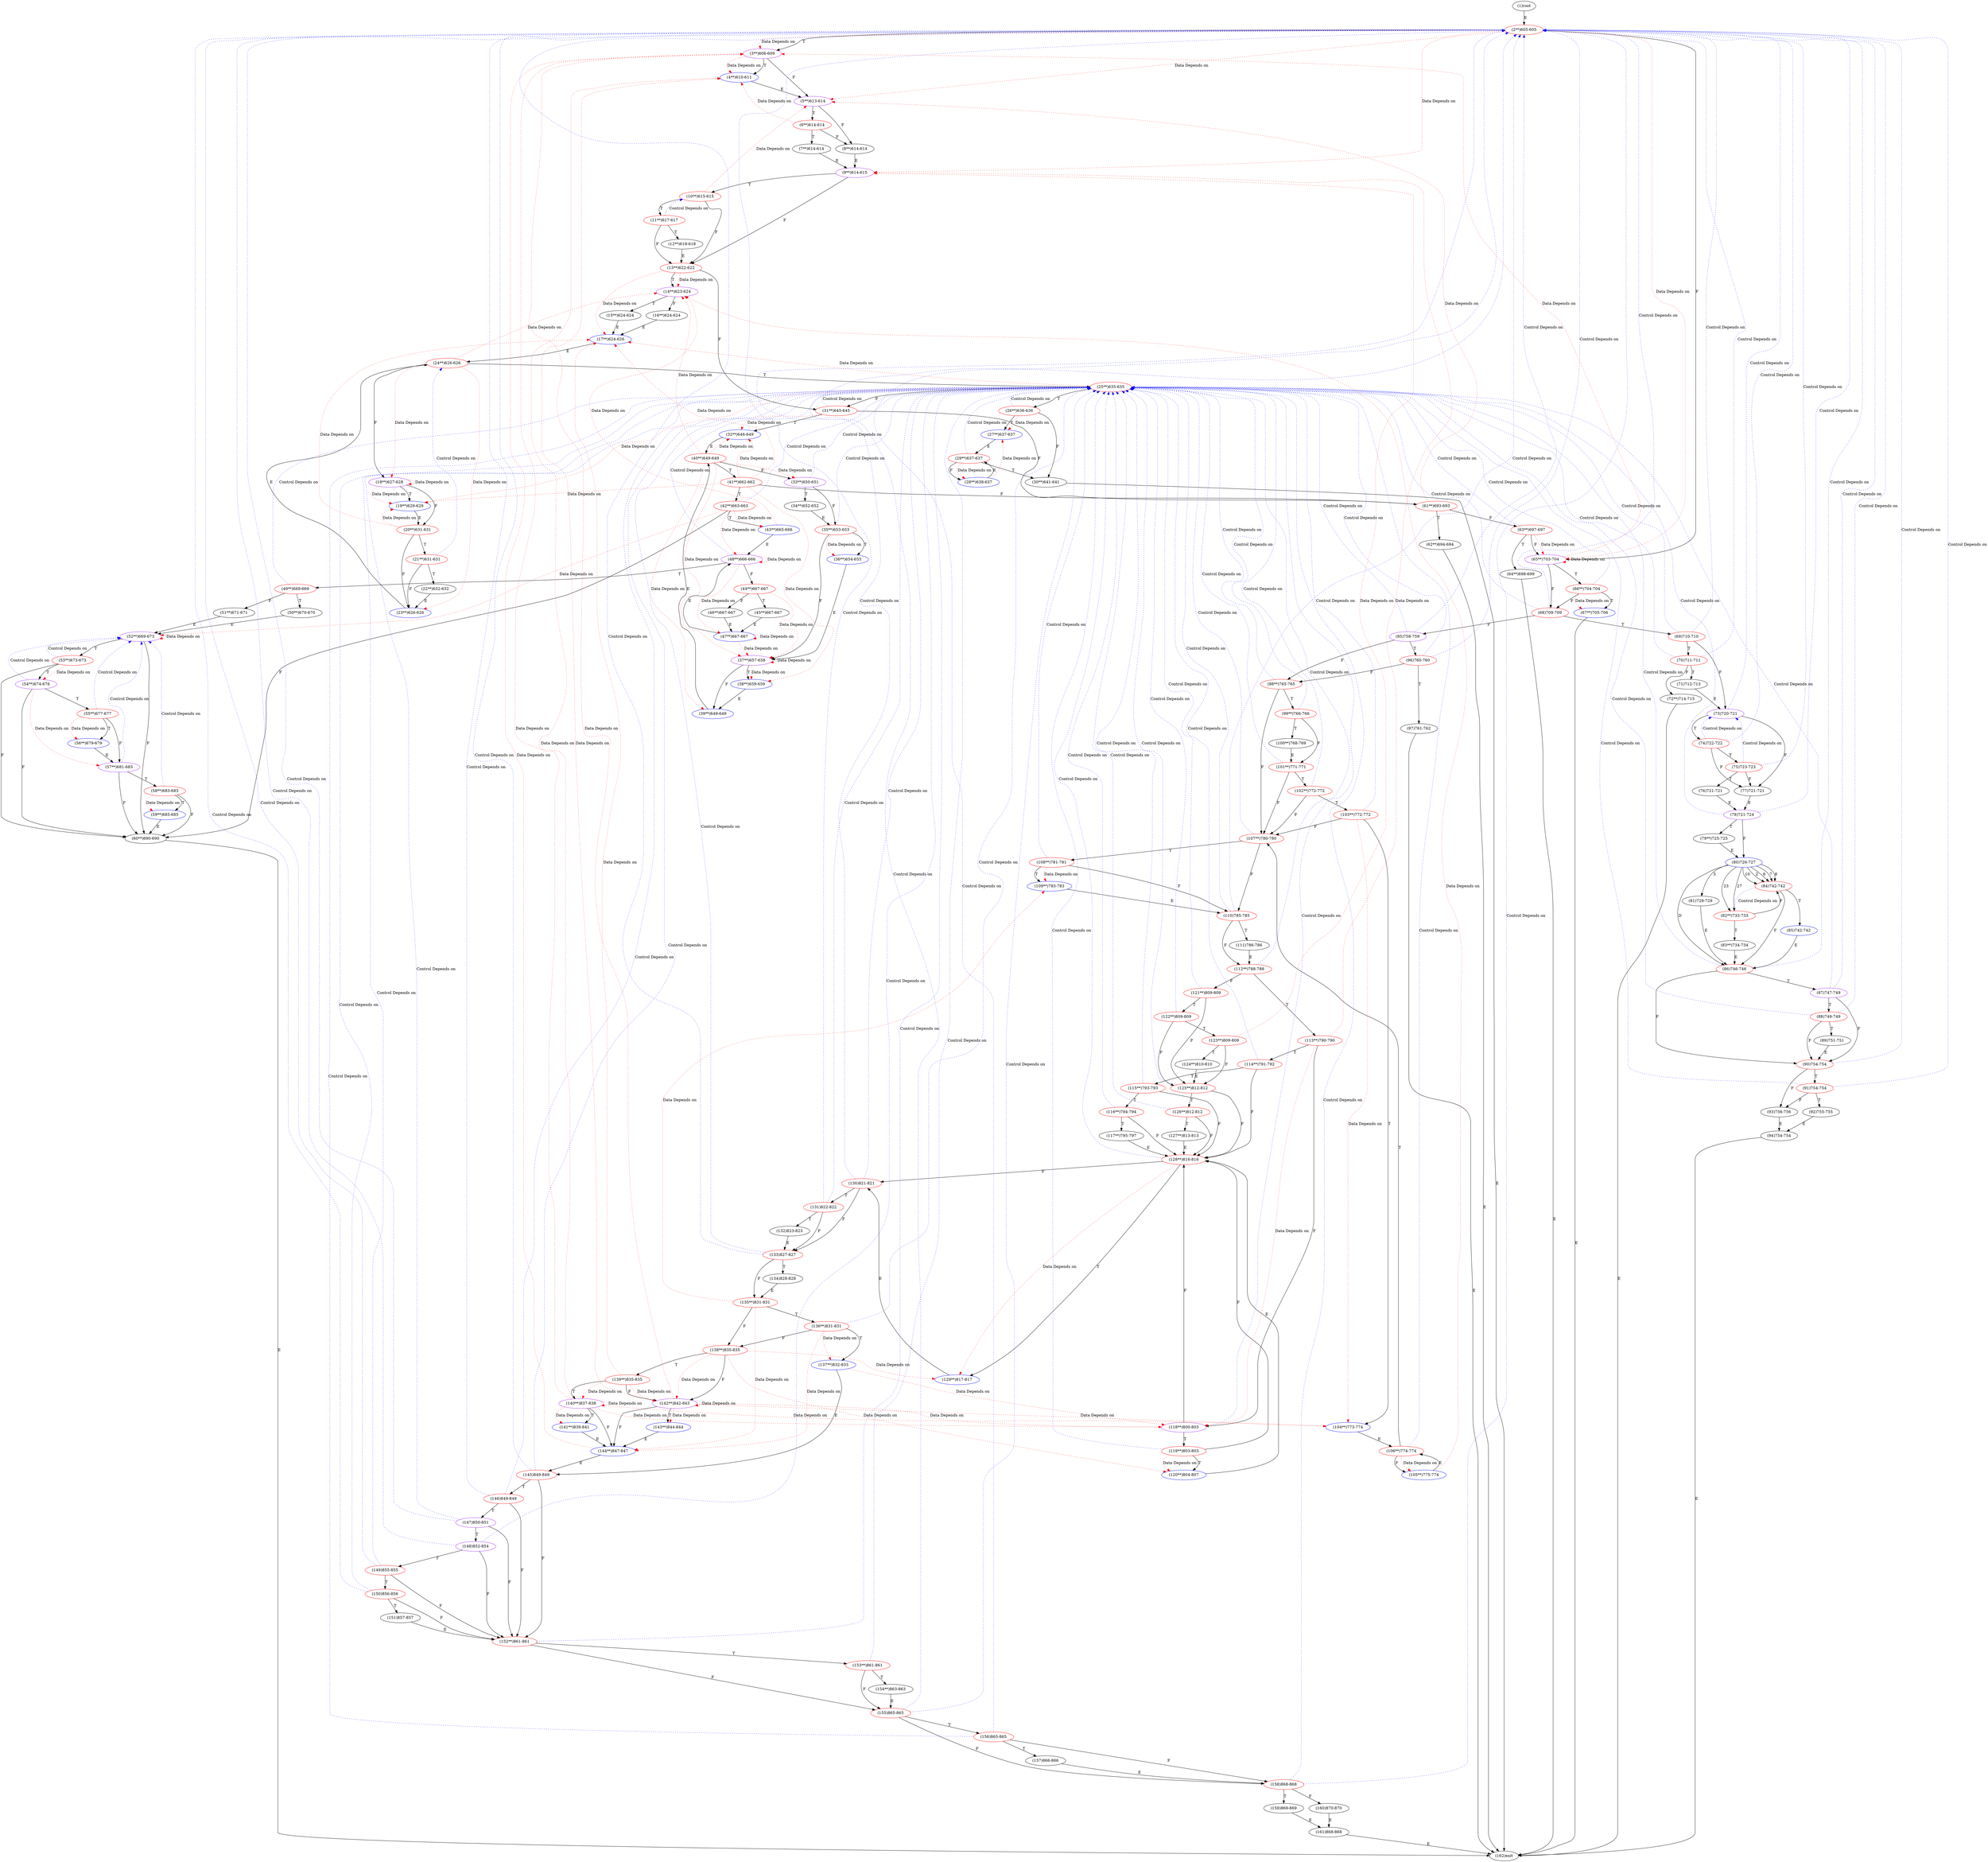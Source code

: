 digraph "" { 
1[ label="(1)root"];
2[ label="(2**)605-605",color=red];
3[ label="(3**)606-609",color=purple];
4[ label="(4**)610-611",color=blue];
5[ label="(5**)613-614",color=purple];
6[ label="(6**)614-614",color=red];
7[ label="(7**)614-614"];
8[ label="(8**)614-614"];
9[ label="(9**)614-615",color=purple];
10[ label="(10**)615-615",color=red];
11[ label="(11**)617-617",color=red];
12[ label="(12**)618-618"];
13[ label="(13**)622-622",color=red];
14[ label="(14**)623-624",color=purple];
15[ label="(15**)624-624"];
17[ label="(17**)624-626",color=blue];
16[ label="(16**)624-624"];
19[ label="(19**)629-629",color=blue];
18[ label="(18**)627-628",color=purple];
21[ label="(21**)631-631",color=red];
20[ label="(20**)631-631",color=red];
23[ label="(23**)626-626",color=blue];
22[ label="(22**)632-632"];
25[ label="(25**)635-635",color=red];
24[ label="(24**)626-626",color=red];
27[ label="(27**)637-637",color=blue];
26[ label="(26**)636-636",color=red];
29[ label="(29**)637-637",color=red];
28[ label="(28**)638-637",color=blue];
31[ label="(31**)645-645",color=red];
30[ label="(30**)641-641"];
34[ label="(34**)652-652"];
35[ label="(35**)653-653",color=red];
32[ label="(32**)646-649",color=blue];
33[ label="(33**)650-651",color=purple];
38[ label="(38**)659-659",color=blue];
39[ label="(39**)649-649",color=blue];
36[ label="(36**)654-655",color=blue];
37[ label="(37**)657-658",color=purple];
42[ label="(42**)663-663",color=red];
43[ label="(43**)665-666",color=blue];
40[ label="(40**)649-649",color=red];
41[ label="(41**)662-662",color=red];
46[ label="(46**)667-667"];
47[ label="(47**)667-667",color=blue];
44[ label="(44**)667-667",color=red];
45[ label="(45**)667-667"];
51[ label="(51**)671-671"];
50[ label="(50**)670-670"];
49[ label="(49**)669-669",color=red];
48[ label="(48**)666-666",color=purple];
55[ label="(55**)677-677",color=red];
54[ label="(54**)674-676",color=purple];
53[ label="(53**)673-673",color=red];
52[ label="(52**)669-673",color=purple];
59[ label="(59**)685-685",color=blue];
58[ label="(58**)683-683",color=red];
57[ label="(57**)681-683",color=purple];
56[ label="(56**)679-679",color=blue];
63[ label="(63**)697-697",color=red];
62[ label="(62**)694-694"];
61[ label="(61**)693-693",color=red];
60[ label="(60**)690-690"];
68[ label="(68)709-709",color=red];
69[ label="(69)710-710",color=red];
70[ label="(70)711-711",color=red];
71[ label="(71)712-713"];
64[ label="(64**)698-699"];
65[ label="(65**)703-704",color=purple];
66[ label="(66**)704-704",color=red];
67[ label="(67**)705-706",color=blue];
76[ label="(76)721-721"];
77[ label="(77)721-721"];
78[ label="(78)721-724",color=purple];
79[ label="(79**)725-725"];
72[ label="(72**)714-715"];
73[ label="(73)720-721",color=purple];
74[ label="(74)722-722",color=red];
75[ label="(75)723-723",color=red];
85[ label="(85)742-742",color=blue];
84[ label="(84)742-742",color=red];
87[ label="(87)747-749",color=purple];
86[ label="(86)746-746",color=red];
81[ label="(81)729-729"];
80[ label="(80)726-727",color=blue];
83[ label="(83**)734-734"];
82[ label="(82**)733-733",color=red];
93[ label="(93)756-756"];
92[ label="(92)755-755"];
95[ label="(95)758-759",color=purple];
94[ label="(94)754-754"];
89[ label="(89)751-751"];
88[ label="(88)749-749",color=red];
91[ label="(91)754-754",color=red];
90[ label="(90)754-754",color=red];
102[ label="(102**)772-772",color=red];
103[ label="(103**)772-772",color=red];
100[ label="(100**)768-769"];
101[ label="(101**)771-771",color=red];
98[ label="(98**)765-765",color=red];
99[ label="(99**)766-766",color=red];
96[ label="(96)760-760",color=red];
97[ label="(97)761-762"];
110[ label="(110)785-785",color=red];
111[ label="(111)786-786"];
108[ label="(108**)781-781",color=red];
109[ label="(109**)783-783",color=blue];
106[ label="(106**)774-774",color=red];
107[ label="(107**)780-780",color=red];
104[ label="(104**)773-774",color=blue];
105[ label="(105**)775-774",color=blue];
119[ label="(119**)803-803",color=red];
118[ label="(118**)800-803",color=purple];
117[ label="(117**)795-797"];
116[ label="(116**)794-794",color=red];
115[ label="(115**)793-793",color=red];
114[ label="(114**)791-792",color=red];
113[ label="(113**)790-790",color=red];
112[ label="(112**)788-788",color=red];
127[ label="(127**)813-813"];
126[ label="(126**)812-812",color=red];
125[ label="(125**)812-812",color=red];
124[ label="(124**)810-810"];
123[ label="(123**)809-809",color=red];
122[ label="(122**)809-809",color=red];
121[ label="(121**)809-809",color=red];
120[ label="(120**)804-807",color=blue];
137[ label="(137**)832-833",color=blue];
136[ label="(136**)831-831",color=red];
139[ label="(139**)835-835",color=red];
138[ label="(138**)835-835",color=red];
141[ label="(141**)839-841",color=blue];
140[ label="(140**)837-838",color=purple];
143[ label="(143**)844-844",color=blue];
142[ label="(142**)842-843",color=purple];
129[ label="(129**)817-817",color=blue];
128[ label="(128**)816-816",color=red];
131[ label="(131)822-822",color=red];
130[ label="(130)821-821",color=red];
133[ label="(133)827-827",color=red];
132[ label="(132)823-823"];
135[ label="(135**)831-831",color=red];
134[ label="(134)828-828"];
152[ label="(152**)861-861",color=red];
153[ label="(153**)861-861",color=red];
154[ label="(154**)863-863"];
155[ label="(155)865-865",color=red];
156[ label="(156)865-865",color=red];
157[ label="(157)866-866"];
158[ label="(158)868-868",color=red];
159[ label="(159)869-869"];
144[ label="(144**)847-847",color=blue];
145[ label="(145)849-849",color=red];
146[ label="(146)849-849",color=red];
147[ label="(147)850-851",color=purple];
148[ label="(148)852-854",color=purple];
149[ label="(149)855-855",color=red];
150[ label="(150)856-856",color=red];
151[ label="(151)857-857"];
162[ label="(162)exit"];
161[ label="(161)868-868"];
160[ label="(160)870-870"];
1->2[ label="E"];
2->65[ label="F"];
2->3[ label="T"];
3->5[ label="F"];
3->4[ label="T"];
4->5[ label="E"];
5->8[ label="F"];
5->6[ label="T"];
6->8[ label="F"];
6->7[ label="T"];
7->9[ label="E"];
8->9[ label="E"];
9->13[ label="F"];
9->10[ label="T"];
10->13[ label="F"];
10->11[ label="T"];
11->13[ label="F"];
11->12[ label="T"];
12->13[ label="E"];
13->31[ label="F"];
13->14[ label="T"];
14->16[ label="F"];
14->15[ label="T"];
15->17[ label="E"];
16->17[ label="E"];
17->24[ label="E"];
18->20[ label="F"];
18->19[ label="T"];
19->20[ label="E"];
20->23[ label="F"];
20->21[ label="T"];
21->23[ label="F"];
21->22[ label="T"];
22->23[ label="E"];
23->24[ label="E"];
24->18[ label="F"];
24->25[ label="T"];
25->31[ label="F"];
25->26[ label="T"];
26->30[ label="F"];
26->27[ label="T"];
27->29[ label="E"];
28->29[ label="E"];
29->28[ label="F"];
29->30[ label="T"];
30->162[ label="E"];
31->61[ label="F"];
31->32[ label="T"];
32->40[ label="E"];
33->35[ label="F"];
33->34[ label="T"];
34->35[ label="E"];
35->37[ label="F"];
35->36[ label="T"];
36->37[ label="E"];
37->39[ label="F"];
37->38[ label="T"];
38->39[ label="E"];
39->40[ label="E"];
40->33[ label="F"];
40->41[ label="T"];
41->61[ label="F"];
41->42[ label="T"];
42->60[ label="F"];
42->43[ label="T"];
43->48[ label="E"];
44->46[ label="F"];
44->45[ label="T"];
45->47[ label="E"];
46->47[ label="E"];
47->48[ label="E"];
48->44[ label="F"];
48->49[ label="T"];
49->51[ label="F"];
49->50[ label="T"];
50->52[ label="E"];
51->52[ label="E"];
52->60[ label="F"];
52->53[ label="T"];
53->60[ label="F"];
53->54[ label="T"];
54->60[ label="F"];
54->55[ label="T"];
55->57[ label="F"];
55->56[ label="T"];
56->57[ label="E"];
57->60[ label="F"];
57->58[ label="T"];
58->60[ label="F"];
58->59[ label="T"];
59->60[ label="E"];
60->162[ label="E"];
61->63[ label="F"];
61->62[ label="T"];
62->162[ label="E"];
63->65[ label="F"];
63->64[ label="T"];
64->162[ label="E"];
65->68[ label="F"];
65->66[ label="T"];
66->68[ label="F"];
66->67[ label="T"];
67->162[ label="E"];
68->95[ label="F"];
68->69[ label="T"];
69->73[ label="F"];
69->70[ label="T"];
70->72[ label="F"];
70->71[ label="T"];
71->73[ label="E"];
72->162[ label="E"];
73->77[ label="F"];
73->74[ label="T"];
74->77[ label="F"];
74->75[ label="T"];
75->77[ label="F"];
75->76[ label="T"];
76->78[ label="E"];
77->78[ label="E"];
78->80[ label="F"];
78->79[ label="T"];
79->80[ label="E"];
80->84[ label="2"];
80->81[ label="3"];
80->84[ label="6"];
80->84[ label="7"];
80->84[ label="8"];
80->84[ label="10"];
80->82[ label="23"];
80->82[ label="27"];
80->86[ label="D"];
81->86[ label="E"];
82->84[ label="F"];
82->83[ label="T"];
83->86[ label="E"];
84->86[ label="F"];
84->85[ label="T"];
85->86[ label="E"];
86->90[ label="F"];
86->87[ label="T"];
87->90[ label="F"];
87->88[ label="T"];
88->90[ label="F"];
88->89[ label="T"];
89->90[ label="E"];
90->93[ label="F"];
90->91[ label="T"];
91->93[ label="F"];
91->92[ label="T"];
92->94[ label="E"];
93->94[ label="E"];
94->162[ label="E"];
95->98[ label="F"];
95->96[ label="T"];
96->98[ label="F"];
96->97[ label="T"];
97->162[ label="E"];
98->107[ label="F"];
98->99[ label="T"];
99->101[ label="F"];
99->100[ label="T"];
100->101[ label="E"];
101->107[ label="F"];
101->102[ label="T"];
102->107[ label="F"];
102->103[ label="T"];
103->107[ label="F"];
103->104[ label="T"];
104->106[ label="E"];
105->106[ label="E"];
106->105[ label="F"];
106->107[ label="T"];
107->110[ label="F"];
107->108[ label="T"];
108->110[ label="F"];
108->109[ label="T"];
109->110[ label="E"];
110->112[ label="F"];
110->111[ label="T"];
111->112[ label="E"];
112->121[ label="F"];
112->113[ label="T"];
113->118[ label="F"];
113->114[ label="T"];
114->128[ label="F"];
114->115[ label="T"];
115->128[ label="F"];
115->116[ label="T"];
116->128[ label="F"];
116->117[ label="T"];
117->128[ label="E"];
118->128[ label="F"];
118->119[ label="T"];
119->128[ label="F"];
119->120[ label="T"];
120->128[ label="E"];
121->125[ label="F"];
121->122[ label="T"];
122->125[ label="F"];
122->123[ label="T"];
123->125[ label="F"];
123->124[ label="T"];
124->125[ label="E"];
125->128[ label="F"];
125->126[ label="T"];
126->128[ label="F"];
126->127[ label="T"];
127->128[ label="E"];
128->130[ label="F"];
128->129[ label="T"];
129->130[ label="E"];
130->133[ label="F"];
130->131[ label="T"];
131->133[ label="F"];
131->132[ label="T"];
132->133[ label="E"];
133->135[ label="F"];
133->134[ label="T"];
134->135[ label="E"];
135->138[ label="F"];
135->136[ label="T"];
136->138[ label="F"];
136->137[ label="T"];
137->145[ label="E"];
138->142[ label="F"];
138->139[ label="T"];
139->142[ label="F"];
139->140[ label="T"];
140->144[ label="F"];
140->141[ label="T"];
141->144[ label="E"];
142->144[ label="F"];
142->143[ label="T"];
143->144[ label="E"];
144->145[ label="E"];
145->152[ label="F"];
145->146[ label="T"];
146->152[ label="F"];
146->147[ label="T"];
147->152[ label="F"];
147->148[ label="T"];
148->152[ label="F"];
148->149[ label="T"];
149->152[ label="F"];
149->150[ label="T"];
150->152[ label="F"];
150->151[ label="T"];
151->152[ label="E"];
152->155[ label="F"];
152->153[ label="T"];
153->155[ label="F"];
153->154[ label="T"];
154->155[ label="E"];
155->158[ label="F"];
155->156[ label="T"];
156->158[ label="F"];
156->157[ label="T"];
157->158[ label="E"];
158->160[ label="F"];
158->159[ label="T"];
159->161[ label="E"];
160->161[ label="E"];
161->162[ label="E"];
2->3[ color="red" label="Data Depends on" style = dotted ];
2->65[ color="red" label="Data Depends on" style = dotted ];
2->5[ color="red" label="Data Depends on" style = dotted ];
2->9[ color="red" label="Data Depends on" style = dotted ];
3->4[ color="red" label="Data Depends on" style = dotted ];
6->4[ color="red" label="Data Depends on" style = dotted ];
10->5[ color="red" label="Data Depends on" style = dotted ];
11->10[ color="blue" label="Control Depends on" style = dotted ];
13->14[ color="red" label="Data Depends on" style = dotted ];
13->17[ color="red" label="Data Depends on" style = dotted ];
18->18[ color="red" label="Data Depends on" style = dotted ];
18->19[ color="red" label="Data Depends on" style = dotted ];
21->24[ color="blue" label="Control Depends on" style = dotted ];
20->17[ color="red" label="Data Depends on" style = dotted ];
20->19[ color="red" label="Data Depends on" style = dotted ];
25->17[ color="red" label="Data Depends on" style = dotted ];
25->19[ color="red" label="Data Depends on" style = dotted ];
24->14[ color="red" label="Data Depends on" style = dotted ];
24->18[ color="red" label="Data Depends on" style = dotted ];
24->23[ color="red" label="Data Depends on" style = dotted ];
26->27[ color="red" label="Data Depends on" style = dotted ];
26->25[ color="blue" label="Control Depends on" style = dotted ];
29->28[ color="red" label="Data Depends on" style = dotted ];
29->25[ color="blue" label="Control Depends on" style = dotted ];
28->27[ color="red" label="Data Depends on" style = dotted ];
31->25[ color="blue" label="Control Depends on" style = dotted ];
31->32[ color="red" label="Data Depends on" style = dotted ];
35->36[ color="red" label="Data Depends on" style = dotted ];
35->25[ color="blue" label="Control Depends on" style = dotted ];
33->25[ color="blue" label="Control Depends on" style = dotted ];
37->37[ color="red" label="Data Depends on" style = dotted ];
37->38[ color="red" label="Data Depends on" style = dotted ];
42->25[ color="blue" label="Control Depends on" style = dotted ];
42->43[ color="red" label="Data Depends on" style = dotted ];
42->48[ color="red" label="Data Depends on" style = dotted ];
42->52[ color="red" label="Data Depends on" style = dotted ];
43->14[ color="red" label="Data Depends on" style = dotted ];
40->14[ color="red" label="Data Depends on" style = dotted ];
40->32[ color="red" label="Data Depends on" style = dotted ];
40->33[ color="red" label="Data Depends on" style = dotted ];
40->37[ color="red" label="Data Depends on" style = dotted ];
40->39[ color="red" label="Data Depends on" style = dotted ];
41->32[ color="red" label="Data Depends on" style = dotted ];
41->19[ color="red" label="Data Depends on" style = dotted ];
41->17[ color="red" label="Data Depends on" style = dotted ];
41->38[ color="red" label="Data Depends on" style = dotted ];
47->47[ color="red" label="Data Depends on" style = dotted ];
47->37[ color="red" label="Data Depends on" style = dotted ];
44->37[ color="red" label="Data Depends on" style = dotted ];
49->25[ color="blue" label="Control Depends on" style = dotted ];
48->48[ color="red" label="Data Depends on" style = dotted ];
48->25[ color="blue" label="Control Depends on" style = dotted ];
48->47[ color="red" label="Data Depends on" style = dotted ];
55->52[ color="blue" label="Control Depends on" style = dotted ];
55->56[ color="red" label="Data Depends on" style = dotted ];
54->52[ color="blue" label="Control Depends on" style = dotted ];
54->57[ color="red" label="Data Depends on" style = dotted ];
53->52[ color="blue" label="Control Depends on" style = dotted ];
53->54[ color="red" label="Data Depends on" style = dotted ];
52->52[ color="red" label="Data Depends on" style = dotted ];
58->59[ color="red" label="Data Depends on" style = dotted ];
58->52[ color="blue" label="Control Depends on" style = dotted ];
57->52[ color="blue" label="Control Depends on" style = dotted ];
63->25[ color="blue" label="Control Depends on" style = dotted ];
63->65[ color="red" label="Data Depends on" style = dotted ];
61->5[ color="red" label="Data Depends on" style = dotted ];
68->2[ color="blue" label="Control Depends on" style = dotted ];
68->25[ color="blue" label="Control Depends on" style = dotted ];
69->2[ color="blue" label="Control Depends on" style = dotted ];
69->25[ color="blue" label="Control Depends on" style = dotted ];
70->2[ color="blue" label="Control Depends on" style = dotted ];
70->25[ color="blue" label="Control Depends on" style = dotted ];
65->65[ color="red" label="Data Depends on" style = dotted ];
65->3[ color="red" label="Data Depends on" style = dotted ];
66->67[ color="red" label="Data Depends on" style = dotted ];
66->25[ color="blue" label="Control Depends on" style = dotted ];
78->25[ color="blue" label="Control Depends on" style = dotted ];
78->2[ color="blue" label="Control Depends on" style = dotted ];
73->2[ color="blue" label="Control Depends on" style = dotted ];
74->73[ color="blue" label="Control Depends on" style = dotted ];
74->2[ color="blue" label="Control Depends on" style = dotted ];
75->73[ color="blue" label="Control Depends on" style = dotted ];
75->2[ color="blue" label="Control Depends on" style = dotted ];
84->82[ color="blue" label="Control Depends on" style = dotted ];
87->2[ color="blue" label="Control Depends on" style = dotted ];
87->25[ color="blue" label="Control Depends on" style = dotted ];
86->2[ color="blue" label="Control Depends on" style = dotted ];
86->25[ color="blue" label="Control Depends on" style = dotted ];
95->25[ color="blue" label="Control Depends on" style = dotted ];
95->2[ color="blue" label="Control Depends on" style = dotted ];
88->25[ color="blue" label="Control Depends on" style = dotted ];
88->2[ color="blue" label="Control Depends on" style = dotted ];
91->25[ color="blue" label="Control Depends on" style = dotted ];
91->2[ color="blue" label="Control Depends on" style = dotted ];
90->2[ color="blue" label="Control Depends on" style = dotted ];
102->25[ color="blue" label="Control Depends on" style = dotted ];
103->25[ color="blue" label="Control Depends on" style = dotted ];
103->104[ color="red" label="Data Depends on" style = dotted ];
101->25[ color="blue" label="Control Depends on" style = dotted ];
98->25[ color="blue" label="Control Depends on" style = dotted ];
99->25[ color="blue" label="Control Depends on" style = dotted ];
96->2[ color="blue" label="Control Depends on" style = dotted ];
96->25[ color="blue" label="Control Depends on" style = dotted ];
110->25[ color="blue" label="Control Depends on" style = dotted ];
110->2[ color="blue" label="Control Depends on" style = dotted ];
108->109[ color="red" label="Data Depends on" style = dotted ];
108->25[ color="blue" label="Control Depends on" style = dotted ];
106->105[ color="red" label="Data Depends on" style = dotted ];
106->25[ color="blue" label="Control Depends on" style = dotted ];
107->25[ color="blue" label="Control Depends on" style = dotted ];
105->14[ color="red" label="Data Depends on" style = dotted ];
119->25[ color="blue" label="Control Depends on" style = dotted ];
119->120[ color="red" label="Data Depends on" style = dotted ];
118->25[ color="blue" label="Control Depends on" style = dotted ];
116->25[ color="blue" label="Control Depends on" style = dotted ];
115->25[ color="blue" label="Control Depends on" style = dotted ];
114->25[ color="blue" label="Control Depends on" style = dotted ];
113->118[ color="red" label="Data Depends on" style = dotted ];
113->9[ color="red" label="Data Depends on" style = dotted ];
112->25[ color="blue" label="Control Depends on" style = dotted ];
126->25[ color="blue" label="Control Depends on" style = dotted ];
125->25[ color="blue" label="Control Depends on" style = dotted ];
123->9[ color="red" label="Data Depends on" style = dotted ];
122->25[ color="blue" label="Control Depends on" style = dotted ];
121->25[ color="blue" label="Control Depends on" style = dotted ];
137->118[ color="red" label="Data Depends on" style = dotted ];
136->137[ color="red" label="Data Depends on" style = dotted ];
136->25[ color="blue" label="Control Depends on" style = dotted ];
136->144[ color="red" label="Data Depends on" style = dotted ];
139->17[ color="red" label="Data Depends on" style = dotted ];
139->142[ color="red" label="Data Depends on" style = dotted ];
139->140[ color="red" label="Data Depends on" style = dotted ];
138->142[ color="red" label="Data Depends on" style = dotted ];
138->129[ color="red" label="Data Depends on" style = dotted ];
138->120[ color="red" label="Data Depends on" style = dotted ];
140->140[ color="red" label="Data Depends on" style = dotted ];
140->4[ color="red" label="Data Depends on" style = dotted ];
140->141[ color="red" label="Data Depends on" style = dotted ];
140->118[ color="red" label="Data Depends on" style = dotted ];
140->3[ color="red" label="Data Depends on" style = dotted ];
140->104[ color="red" label="Data Depends on" style = dotted ];
142->142[ color="red" label="Data Depends on" style = dotted ];
142->143[ color="red" label="Data Depends on" style = dotted ];
142->4[ color="red" label="Data Depends on" style = dotted ];
142->3[ color="red" label="Data Depends on" style = dotted ];
142->118[ color="red" label="Data Depends on" style = dotted ];
142->104[ color="red" label="Data Depends on" style = dotted ];
128->129[ color="red" label="Data Depends on" style = dotted ];
128->25[ color="blue" label="Control Depends on" style = dotted ];
131->25[ color="blue" label="Control Depends on" style = dotted ];
131->2[ color="blue" label="Control Depends on" style = dotted ];
130->25[ color="blue" label="Control Depends on" style = dotted ];
130->2[ color="blue" label="Control Depends on" style = dotted ];
133->25[ color="blue" label="Control Depends on" style = dotted ];
133->2[ color="blue" label="Control Depends on" style = dotted ];
135->109[ color="red" label="Data Depends on" style = dotted ];
135->144[ color="red" label="Data Depends on" style = dotted ];
152->25[ color="blue" label="Control Depends on" style = dotted ];
153->25[ color="blue" label="Control Depends on" style = dotted ];
155->2[ color="blue" label="Control Depends on" style = dotted ];
155->25[ color="blue" label="Control Depends on" style = dotted ];
156->2[ color="blue" label="Control Depends on" style = dotted ];
156->25[ color="blue" label="Control Depends on" style = dotted ];
158->2[ color="blue" label="Control Depends on" style = dotted ];
158->25[ color="blue" label="Control Depends on" style = dotted ];
144->3[ color="red" label="Data Depends on" style = dotted ];
145->25[ color="blue" label="Control Depends on" style = dotted ];
145->2[ color="blue" label="Control Depends on" style = dotted ];
146->25[ color="blue" label="Control Depends on" style = dotted ];
146->2[ color="blue" label="Control Depends on" style = dotted ];
147->25[ color="blue" label="Control Depends on" style = dotted ];
147->2[ color="blue" label="Control Depends on" style = dotted ];
148->25[ color="blue" label="Control Depends on" style = dotted ];
148->2[ color="blue" label="Control Depends on" style = dotted ];
149->25[ color="blue" label="Control Depends on" style = dotted ];
149->2[ color="blue" label="Control Depends on" style = dotted ];
150->25[ color="blue" label="Control Depends on" style = dotted ];
150->2[ color="blue" label="Control Depends on" style = dotted ];
}